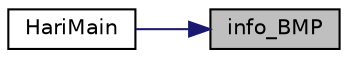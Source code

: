 digraph "info_BMP"
{
 // LATEX_PDF_SIZE
  edge [fontname="Helvetica",fontsize="10",labelfontname="Helvetica",labelfontsize="10"];
  node [fontname="Helvetica",fontsize="10",shape=record];
  rankdir="RL";
  Node1 [label="info_BMP",height=0.2,width=0.4,color="black", fillcolor="grey75", style="filled", fontcolor="black",tooltip=" "];
  Node1 -> Node2 [dir="back",color="midnightblue",fontsize="10",style="solid",fontname="Helvetica"];
  Node2 [label="HariMain",height=0.2,width=0.4,color="black", fillcolor="white", style="filled",URL="$gview_8c.html#a3bfd04b86eb41bd7301c75a3df6a89e0",tooltip=" "];
}
